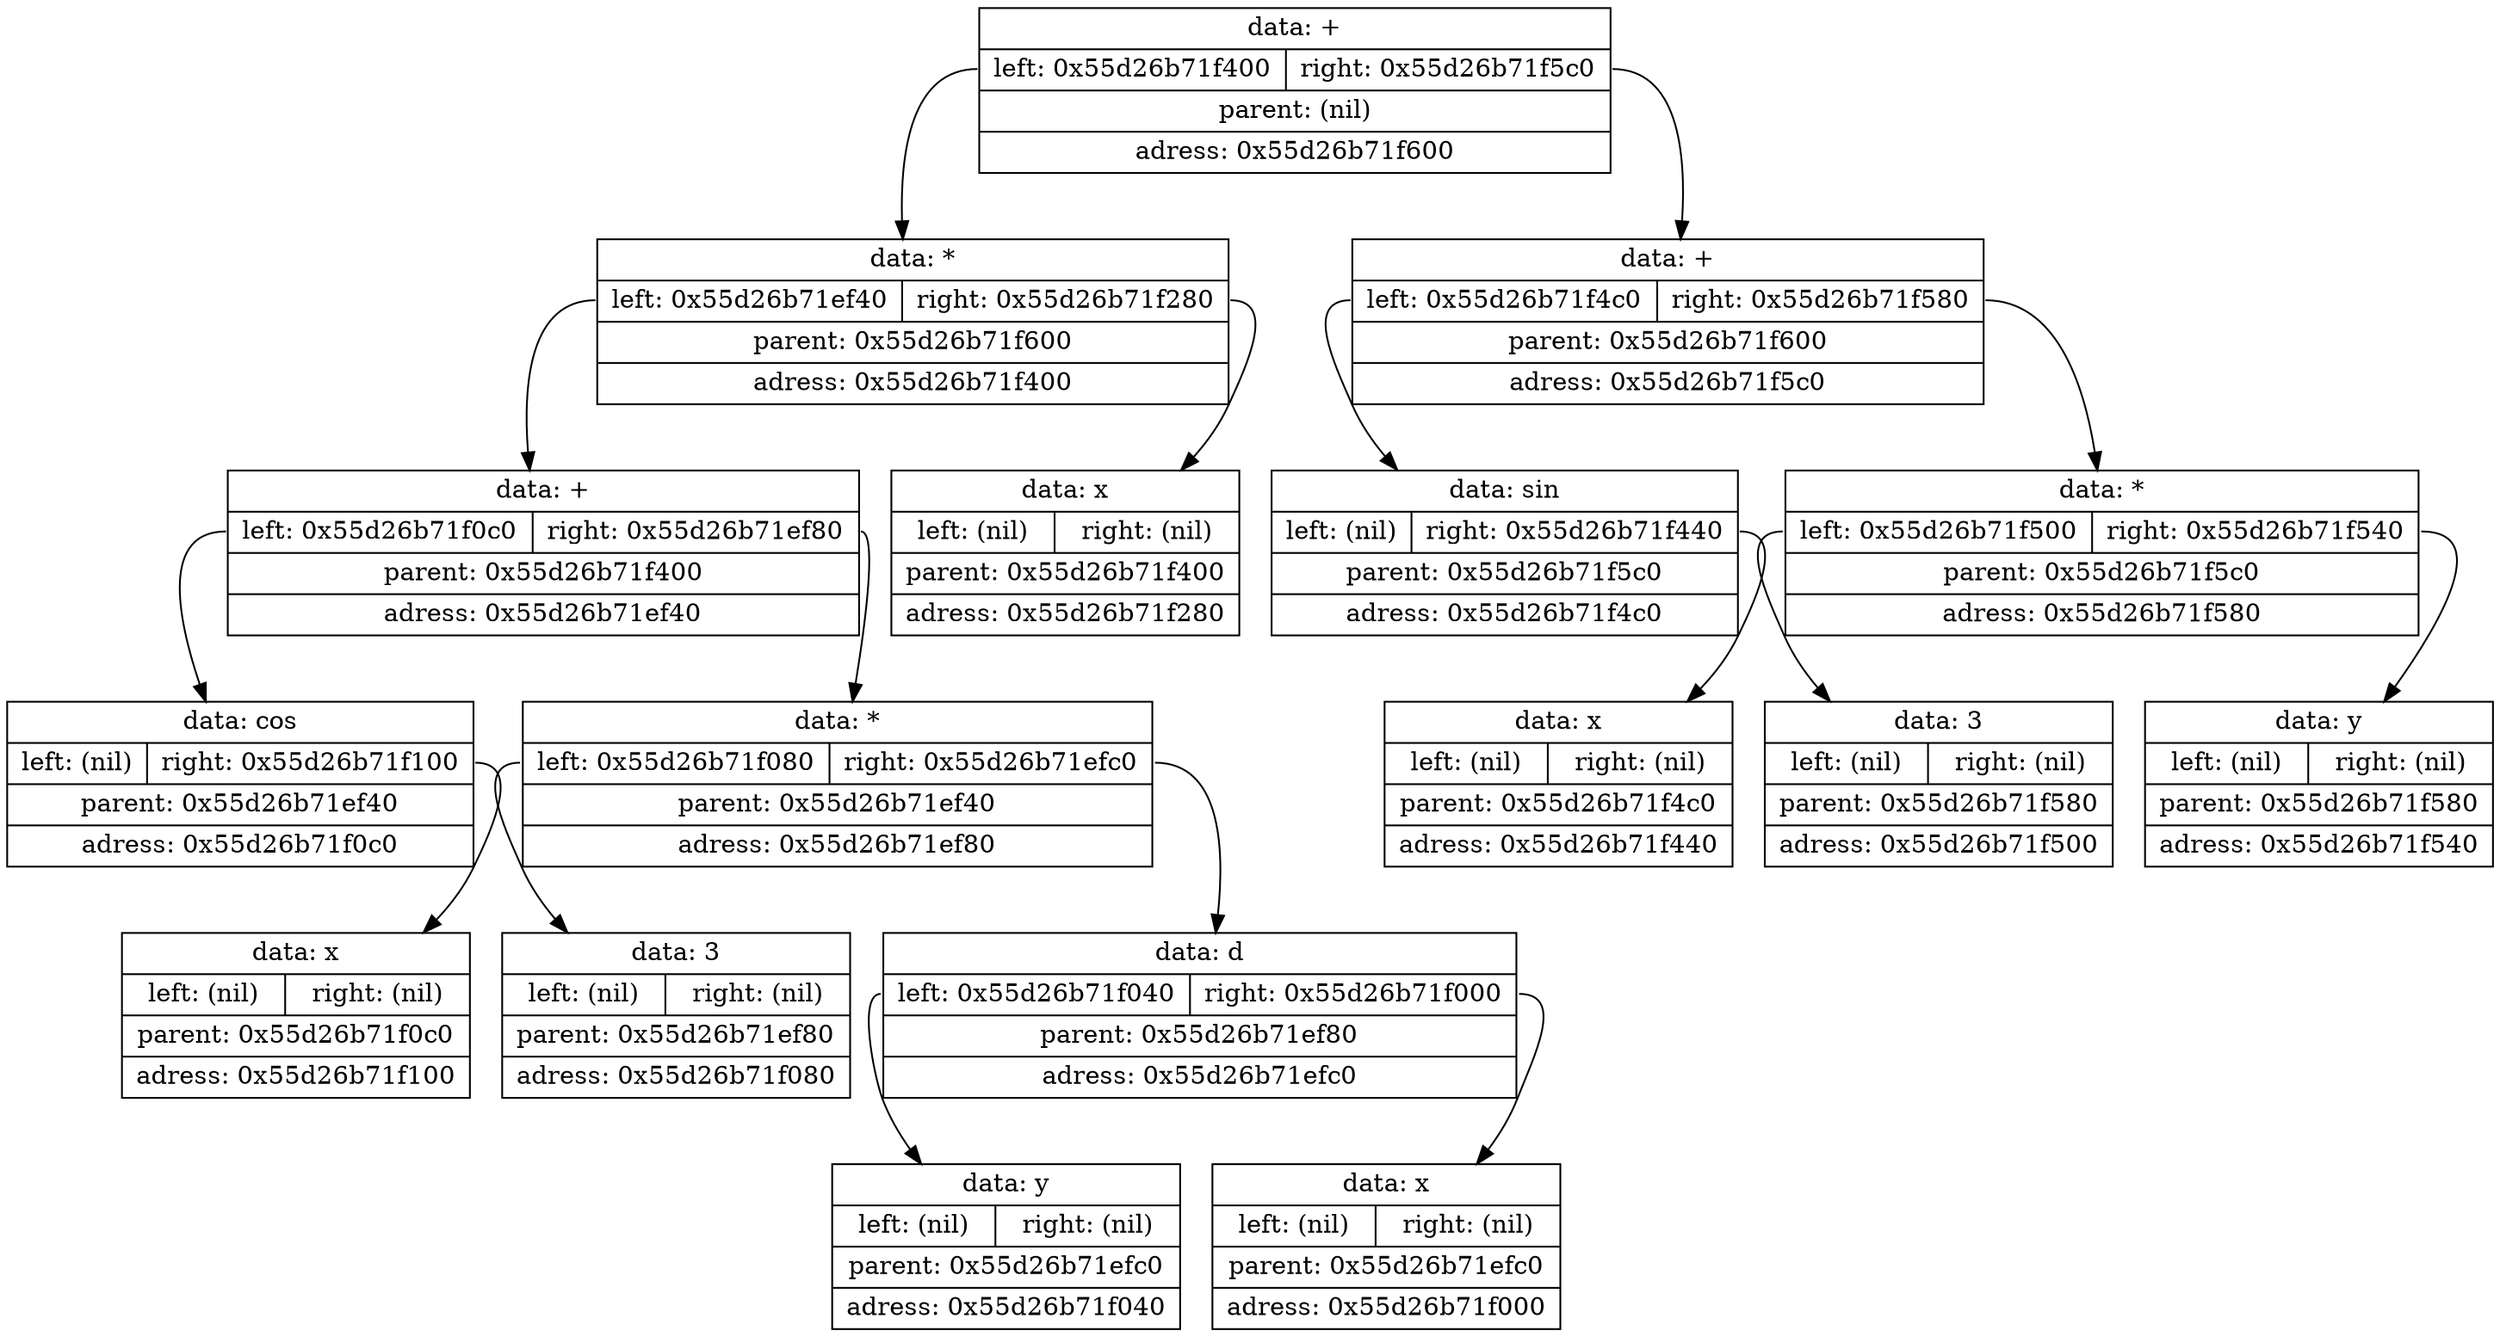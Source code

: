 digraph dump
{
	node0x55d26b71f600 [shape = "record", label = "{<f1>data: +|{<f2>left: 0x55d26b71f400|<f3>right: 0x55d26b71f5c0}|<f4>parent: (nil)|<f5>adress: 0x55d26b71f600}"];
	node0x55d26b71f400 [shape = "record", label = "{<f1>data: *|{<f2>left: 0x55d26b71ef40|<f3>right: 0x55d26b71f280}|<f4>parent: 0x55d26b71f600|<f5>adress: 0x55d26b71f400}"];
	node0x55d26b71ef40 [shape = "record", label = "{<f1>data: +|{<f2>left: 0x55d26b71f0c0|<f3>right: 0x55d26b71ef80}|<f4>parent: 0x55d26b71f400|<f5>adress: 0x55d26b71ef40}"];
	node0x55d26b71f0c0 [shape = "record", label = "{<f1>data: cos|{<f2>left: (nil)|<f3>right: 0x55d26b71f100}|<f4>parent: 0x55d26b71ef40|<f5>adress: 0x55d26b71f0c0}"];
	node0x55d26b71f100 [shape = "record", label = "{<f1>data: x|{<f2>left: (nil)|<f3>right: (nil)}|<f4>parent: 0x55d26b71f0c0|<f5>adress: 0x55d26b71f100}"];
	node0x55d26b71f0c0:f3 -> node0x55d26b71f100
	node0x55d26b71ef40:f2 -> node0x55d26b71f0c0
	node0x55d26b71ef80 [shape = "record", label = "{<f1>data: *|{<f2>left: 0x55d26b71f080|<f3>right: 0x55d26b71efc0}|<f4>parent: 0x55d26b71ef40|<f5>adress: 0x55d26b71ef80}"];
	node0x55d26b71f080 [shape = "record", label = "{<f1>data: 3|{<f2>left: (nil)|<f3>right: (nil)}|<f4>parent: 0x55d26b71ef80|<f5>adress: 0x55d26b71f080}"];
	node0x55d26b71ef80:f2 -> node0x55d26b71f080
	node0x55d26b71efc0 [shape = "record", label = "{<f1>data: d|{<f2>left: 0x55d26b71f040|<f3>right: 0x55d26b71f000}|<f4>parent: 0x55d26b71ef80|<f5>adress: 0x55d26b71efc0}"];
	node0x55d26b71f040 [shape = "record", label = "{<f1>data: y|{<f2>left: (nil)|<f3>right: (nil)}|<f4>parent: 0x55d26b71efc0|<f5>adress: 0x55d26b71f040}"];
	node0x55d26b71efc0:f2 -> node0x55d26b71f040
	node0x55d26b71f000 [shape = "record", label = "{<f1>data: x|{<f2>left: (nil)|<f3>right: (nil)}|<f4>parent: 0x55d26b71efc0|<f5>adress: 0x55d26b71f000}"];
	node0x55d26b71efc0:f3 -> node0x55d26b71f000
	node0x55d26b71ef80:f3 -> node0x55d26b71efc0
	node0x55d26b71ef40:f3 -> node0x55d26b71ef80
	node0x55d26b71f400:f2 -> node0x55d26b71ef40
	node0x55d26b71f280 [shape = "record", label = "{<f1>data: x|{<f2>left: (nil)|<f3>right: (nil)}|<f4>parent: 0x55d26b71f400|<f5>adress: 0x55d26b71f280}"];
	node0x55d26b71f400:f3 -> node0x55d26b71f280
	node0x55d26b71f600:f2 -> node0x55d26b71f400
	node0x55d26b71f5c0 [shape = "record", label = "{<f1>data: +|{<f2>left: 0x55d26b71f4c0|<f3>right: 0x55d26b71f580}|<f4>parent: 0x55d26b71f600|<f5>adress: 0x55d26b71f5c0}"];
	node0x55d26b71f4c0 [shape = "record", label = "{<f1>data: sin|{<f2>left: (nil)|<f3>right: 0x55d26b71f440}|<f4>parent: 0x55d26b71f5c0|<f5>adress: 0x55d26b71f4c0}"];
	node0x55d26b71f440 [shape = "record", label = "{<f1>data: x|{<f2>left: (nil)|<f3>right: (nil)}|<f4>parent: 0x55d26b71f4c0|<f5>adress: 0x55d26b71f440}"];
	node0x55d26b71f4c0:f3 -> node0x55d26b71f440
	node0x55d26b71f5c0:f2 -> node0x55d26b71f4c0
	node0x55d26b71f580 [shape = "record", label = "{<f1>data: *|{<f2>left: 0x55d26b71f500|<f3>right: 0x55d26b71f540}|<f4>parent: 0x55d26b71f5c0|<f5>adress: 0x55d26b71f580}"];
	node0x55d26b71f500 [shape = "record", label = "{<f1>data: 3|{<f2>left: (nil)|<f3>right: (nil)}|<f4>parent: 0x55d26b71f580|<f5>adress: 0x55d26b71f500}"];
	node0x55d26b71f580:f2 -> node0x55d26b71f500
	node0x55d26b71f540 [shape = "record", label = "{<f1>data: y|{<f2>left: (nil)|<f3>right: (nil)}|<f4>parent: 0x55d26b71f580|<f5>adress: 0x55d26b71f540}"];
	node0x55d26b71f580:f3 -> node0x55d26b71f540
	node0x55d26b71f5c0:f3 -> node0x55d26b71f580
	node0x55d26b71f600:f3 -> node0x55d26b71f5c0

}

